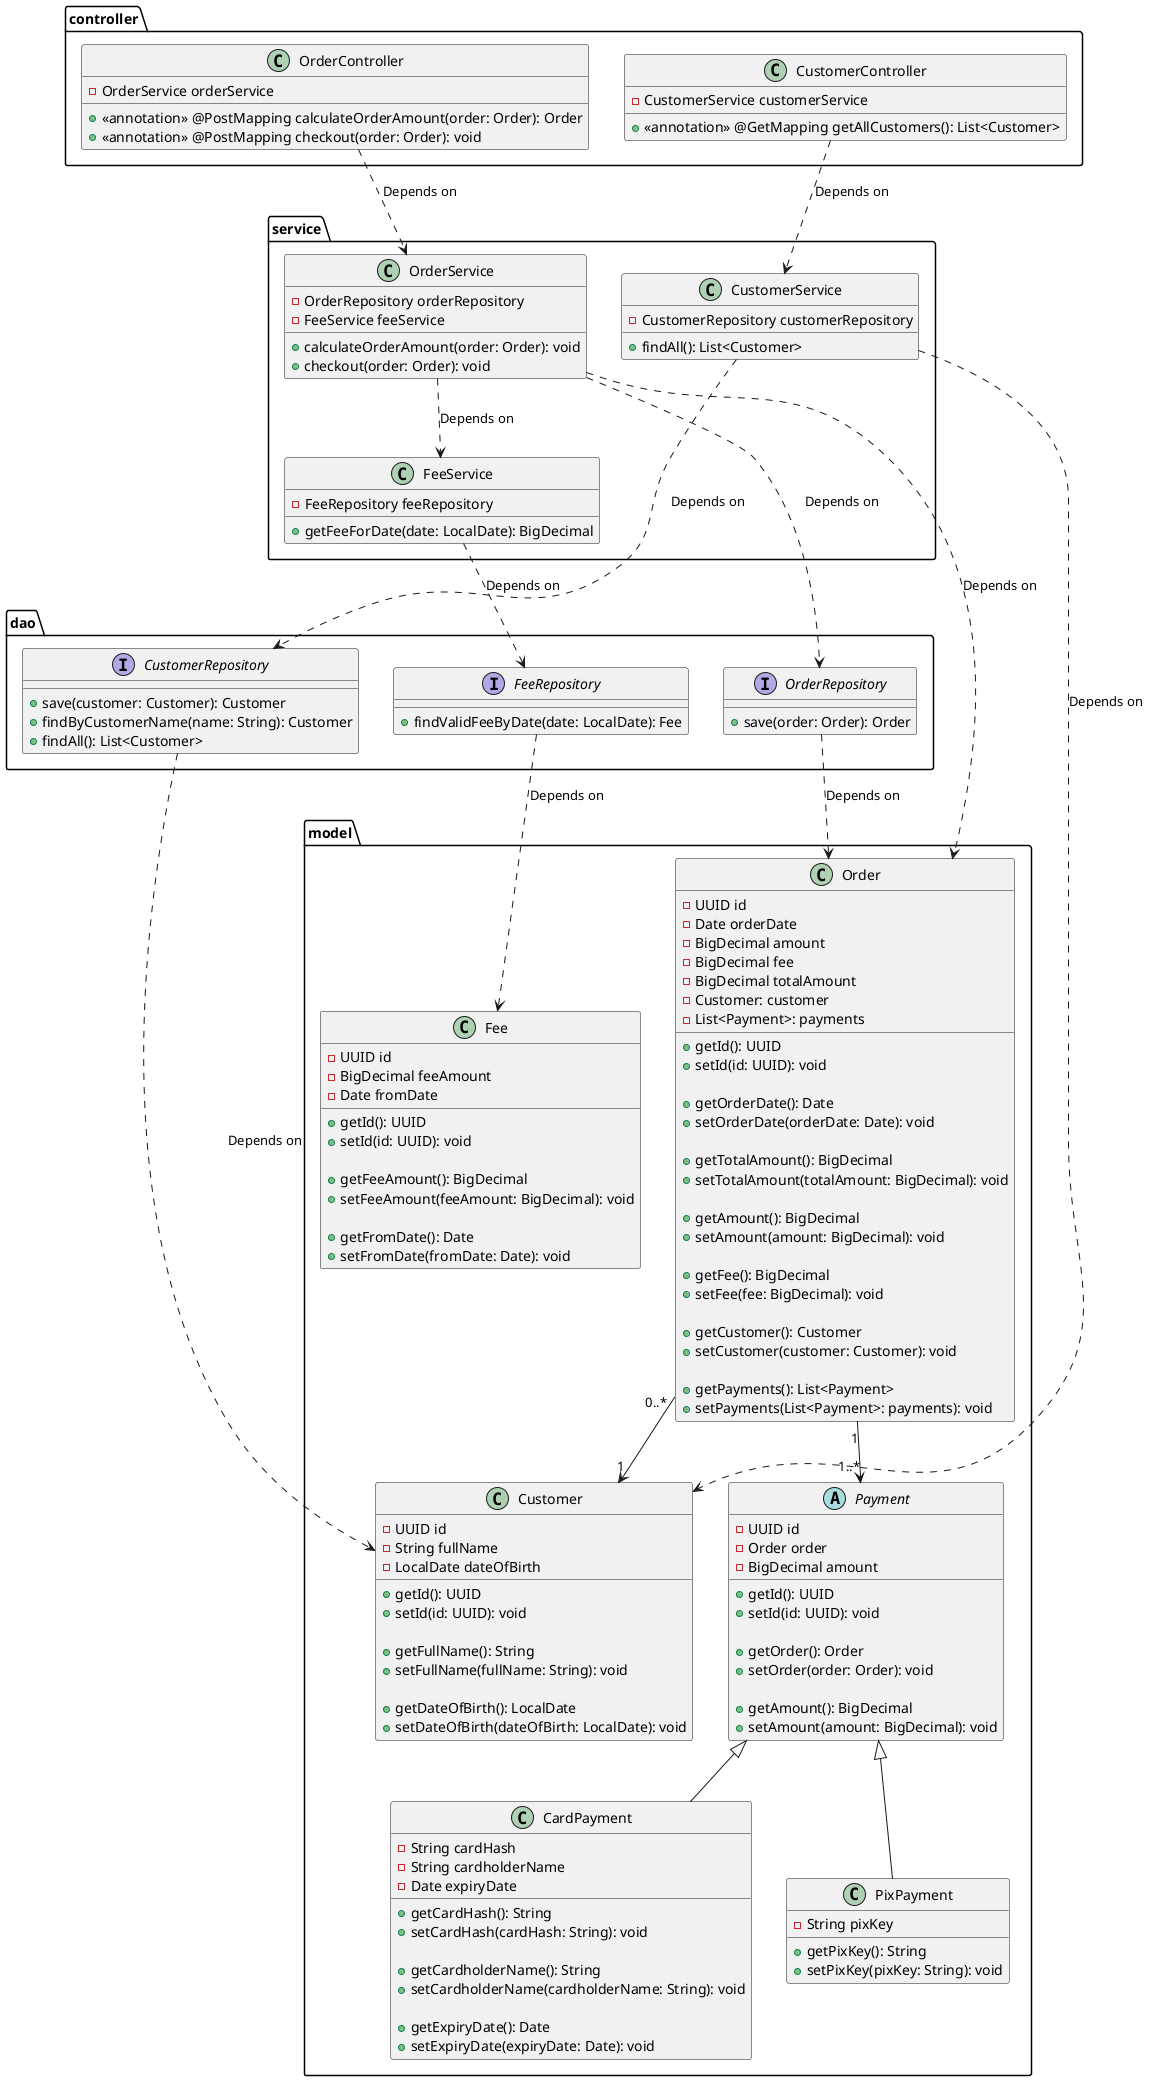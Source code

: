 @startuml

package model {
  class Order {
    - UUID id
    - Date orderDate
    - BigDecimal amount
    - BigDecimal fee
    - BigDecimal totalAmount
    - Customer: customer
    - List<Payment>: payments

    
    + getId(): UUID
    + setId(id: UUID): void
    
    + getOrderDate(): Date
    + setOrderDate(orderDate: Date): void
    
    + getTotalAmount(): BigDecimal
    + setTotalAmount(totalAmount: BigDecimal): void

    + getAmount(): BigDecimal
    + setAmount(amount: BigDecimal): void
    
    + getFee(): BigDecimal
    + setFee(fee: BigDecimal): void

    + getCustomer(): Customer
    + setCustomer(customer: Customer): void

    + getPayments(): List<Payment>
    + setPayments(List<Payment>: payments): void
  }

  class Customer {
    - UUID id
    - String fullName
    - LocalDate dateOfBirth

    
    + getId(): UUID
    + setId(id: UUID): void
    
    + getFullName(): String
    + setFullName(fullName: String): void
    
    + getDateOfBirth(): LocalDate
    + setDateOfBirth(dateOfBirth: LocalDate): void
  }

  abstract class Payment {
    - UUID id
    - Order order
    - BigDecimal amount

    
    + getId(): UUID
    + setId(id: UUID): void
    
    + getOrder(): Order
    + setOrder(order: Order): void
    
    + getAmount(): BigDecimal
    + setAmount(amount: BigDecimal): void
  }

  class CardPayment {
    - String cardHash
    - String cardholderName
    - Date expiryDate


    + getCardHash(): String
    + setCardHash(cardHash: String): void
    
    + getCardholderName(): String
    + setCardholderName(cardholderName: String): void
    
    + getExpiryDate(): Date
    + setExpiryDate(expiryDate: Date): void
  }

  class PixPayment {
    - String pixKey
    
    + getPixKey(): String
    + setPixKey(pixKey: String): void
  }

  class Fee {
    - UUID id
    - BigDecimal feeAmount
    - Date fromDate
    
    
    + getId(): UUID
    + setId(id: UUID): void
    
    + getFeeAmount(): BigDecimal
    + setFeeAmount(feeAmount: BigDecimal): void
    
    + getFromDate(): Date
    + setFromDate(fromDate: Date): void
  }

  Order "1" --> "1..*" Payment
  Order "0..*" --> "1" Customer
  Payment <|-- CardPayment
  Payment <|-- PixPayment
}

package dao {
  interface OrderRepository {
    + save(order: Order): Order
  }

  interface CustomerRepository {
    + save(customer: Customer): Customer
    + findByCustomerName(name: String): Customer
    + findAll(): List<Customer>
  }

  interface FeeRepository {
    + findValidFeeByDate(date: LocalDate): Fee
  }

  OrderRepository ..> Order : "Depends on"
  FeeRepository ..> Fee : "Depends on"
  CustomerRepository ..> Customer : "Depends on"
}

package service {

  class FeeService {
    - FeeRepository feeRepository

    + getFeeForDate(date: LocalDate): BigDecimal
  }

    class CustomerService {
    - CustomerRepository customerRepository

    + findAll(): List<Customer>
  }

  class OrderService {
    - OrderRepository orderRepository
    - FeeService feeService

    + calculateOrderAmount(order: Order): void
    + checkout(order: Order): void
  }

  OrderService ..> Order : "Depends on"
  OrderService ..> OrderRepository : "Depends on"
  OrderService ..> FeeService : "Depends on"
  CustomerService ..> CustomerRepository : "Depends on"
  CustomerService ..> Customer : "Depends on"
  FeeService ..> FeeRepository : "Depends on"
}

package controller {
  class CustomerController{
    - CustomerService customerService

    + <<annotation>> @GetMapping getAllCustomers(): List<Customer>
  }

  class OrderController{
    - OrderService orderService

    + <<annotation>> @PostMapping calculateOrderAmount(order: Order): Order
    + <<annotation>> @PostMapping checkout(order: Order): void
  }

  OrderController ..> OrderService : "Depends on"
  CustomerController ..> CustomerService : "Depends on"
}


@enduml
